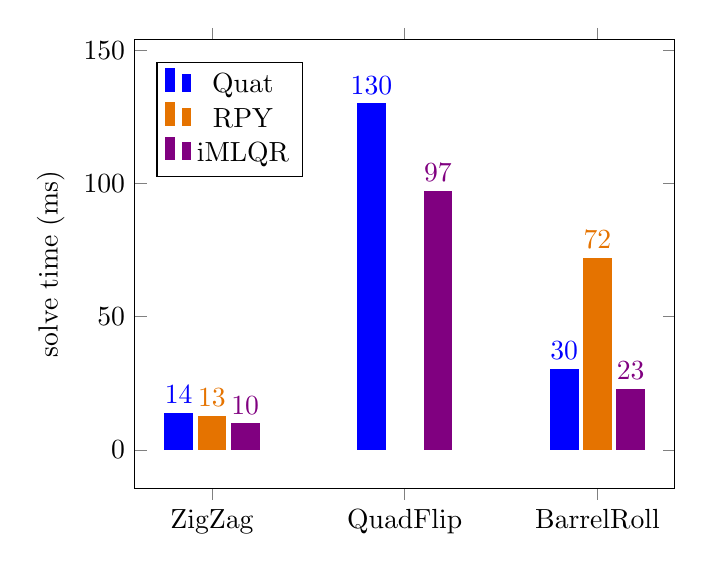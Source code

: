 \begin{tikzpicture}
\begin{axis}[ybar, ylabel={solve time (ms)}, 
    enlarge x limits = {0.2},
    enlarge y limits = {0.2},
    legend style={
        at={(0.04,0.95) }, 
        anchor={north west}, 
        legend columns={1}
    }, 
    symbolic x coords={ZigZag,QuadFlip,BarrelRoll}, 
    xtick={data}, nodes near coords, nodes near coords align={vertical}, every node near coord/.append style={/pgf/number format/.cd, fixed,precision=0}]
    \addplot [blue, fill=blue]
        coordinates {
            (ZigZag,13.591)
            (QuadFlip,129.989)
            (BarrelRoll,30.157)
        }
        ;
    \addplot [orange!90!black, fill=orange!90!black]
        coordinates {
            (ZigZag,12.684)
            % (QuadFlip,677.511)
            (BarrelRoll,71.957)
        }
        ;
    \addplot [violet, fill=violet]
        coordinates {
            (ZigZag,9.713)
            (QuadFlip,97.125)
            (BarrelRoll,22.687)
        }
        ;
    \legend{{Quat},{RPY},{iMLQR}}
\end{axis}
\end{tikzpicture}
